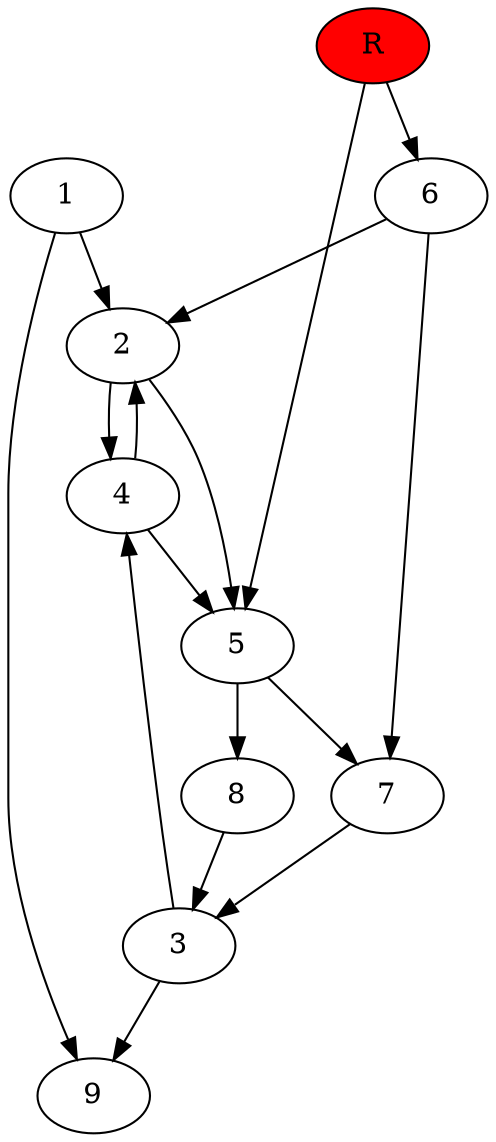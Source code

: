 digraph prb9146 {
	1
	2
	3
	4
	5
	6
	7
	8
	R [fillcolor="#ff0000" style=filled]
	1 -> 2
	1 -> 9
	2 -> 4
	2 -> 5
	3 -> 4
	3 -> 9
	4 -> 2
	4 -> 5
	5 -> 7
	5 -> 8
	6 -> 2
	6 -> 7
	7 -> 3
	8 -> 3
	R -> 5
	R -> 6
}
